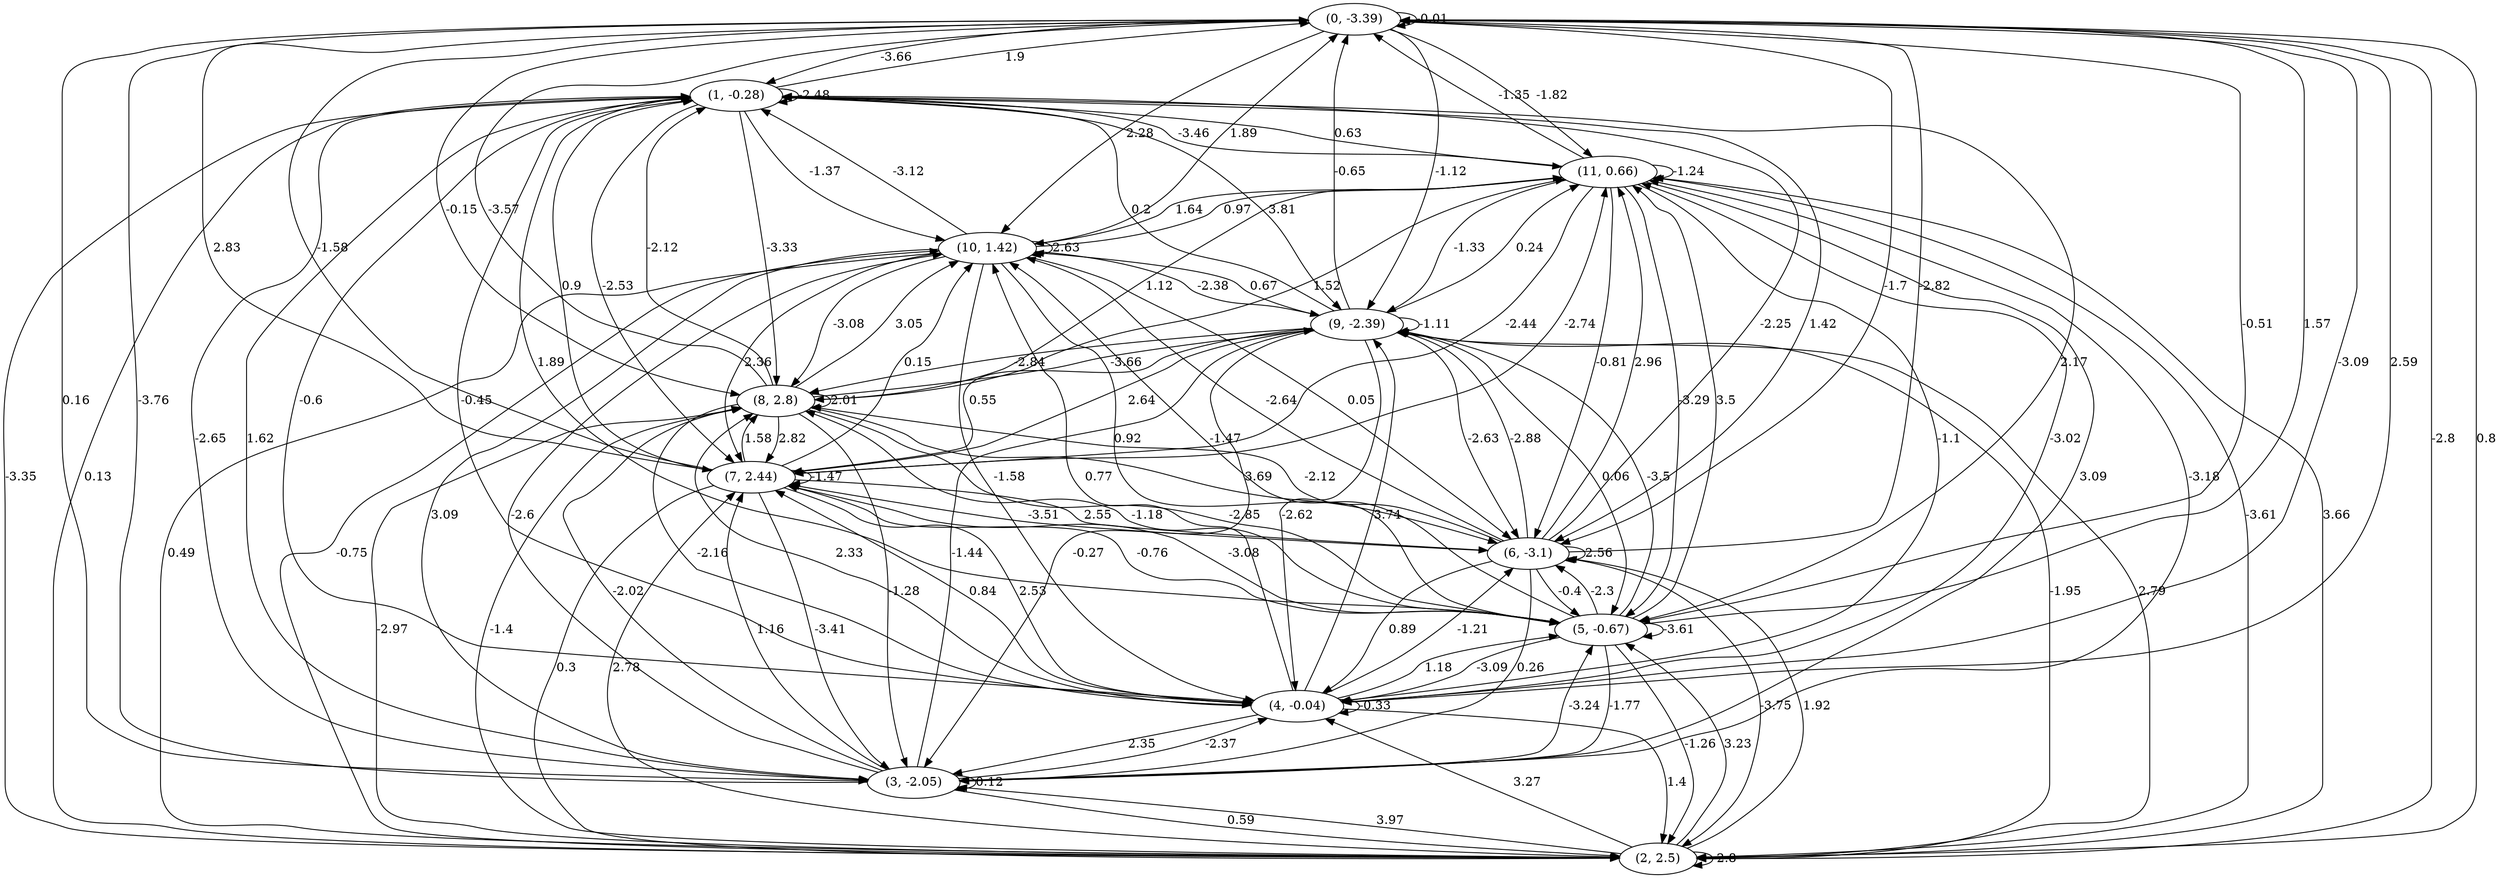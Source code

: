 digraph {
    0 [ label = "(0, -3.39)" ]
    1 [ label = "(1, -0.28)" ]
    2 [ label = "(2, 2.5)" ]
    3 [ label = "(3, -2.05)" ]
    4 [ label = "(4, -0.04)" ]
    5 [ label = "(5, -0.67)" ]
    6 [ label = "(6, -3.1)" ]
    7 [ label = "(7, 2.44)" ]
    8 [ label = "(8, 2.8)" ]
    9 [ label = "(9, -2.39)" ]
    10 [ label = "(10, 1.42)" ]
    11 [ label = "(11, 0.66)" ]
    0 -> 0 [ label = "-0.01" ]
    1 -> 1 [ label = "-2.48" ]
    2 -> 2 [ label = "-2.8" ]
    3 -> 3 [ label = "0.12" ]
    4 -> 4 [ label = "-0.33" ]
    5 -> 5 [ label = "-3.61" ]
    6 -> 6 [ label = "2.56" ]
    7 -> 7 [ label = "-1.47" ]
    8 -> 8 [ label = "2.01" ]
    9 -> 9 [ label = "-1.11" ]
    10 -> 10 [ label = "2.63" ]
    11 -> 11 [ label = "-1.24" ]
    1 -> 0 [ label = "1.9" ]
    2 -> 0 [ label = "0.8" ]
    3 -> 0 [ label = "-3.76" ]
    4 -> 0 [ label = "-3.09" ]
    5 -> 0 [ label = "1.57" ]
    6 -> 0 [ label = "-2.82" ]
    7 -> 0 [ label = "-1.58" ]
    8 -> 0 [ label = "-3.57" ]
    9 -> 0 [ label = "-0.65" ]
    10 -> 0 [ label = "1.89" ]
    11 -> 0 [ label = "-1.35" ]
    0 -> 1 [ label = "-3.66" ]
    2 -> 1 [ label = "0.13" ]
    3 -> 1 [ label = "-2.65" ]
    4 -> 1 [ label = "-0.45" ]
    5 -> 1 [ label = "1.89" ]
    6 -> 1 [ label = "-2.25" ]
    7 -> 1 [ label = "0.9" ]
    8 -> 1 [ label = "-2.12" ]
    9 -> 1 [ label = "0.2" ]
    10 -> 1 [ label = "-3.12" ]
    11 -> 1 [ label = "-3.46" ]
    0 -> 2 [ label = "-2.8" ]
    1 -> 2 [ label = "-3.35" ]
    3 -> 2 [ label = "0.59" ]
    4 -> 2 [ label = "1.4" ]
    5 -> 2 [ label = "-1.26" ]
    6 -> 2 [ label = "-3.75" ]
    7 -> 2 [ label = "0.3" ]
    8 -> 2 [ label = "-2.97" ]
    9 -> 2 [ label = "-1.95" ]
    10 -> 2 [ label = "0.49" ]
    11 -> 2 [ label = "-3.61" ]
    0 -> 3 [ label = "0.16" ]
    1 -> 3 [ label = "1.62" ]
    2 -> 3 [ label = "3.97" ]
    4 -> 3 [ label = "2.35" ]
    5 -> 3 [ label = "-1.77" ]
    6 -> 3 [ label = "0.26" ]
    7 -> 3 [ label = "-3.41" ]
    8 -> 3 [ label = "-1.28" ]
    9 -> 3 [ label = "-0.27" ]
    10 -> 3 [ label = "3.09" ]
    11 -> 3 [ label = "3.09" ]
    0 -> 4 [ label = "2.59" ]
    1 -> 4 [ label = "-0.6" ]
    2 -> 4 [ label = "3.27" ]
    3 -> 4 [ label = "-2.37" ]
    5 -> 4 [ label = "-3.09" ]
    6 -> 4 [ label = "0.89" ]
    7 -> 4 [ label = "2.53" ]
    8 -> 4 [ label = "-2.16" ]
    9 -> 4 [ label = "-2.62" ]
    10 -> 4 [ label = "-1.58" ]
    11 -> 4 [ label = "-1.1" ]
    0 -> 5 [ label = "-0.51" ]
    1 -> 5 [ label = "2.17" ]
    2 -> 5 [ label = "3.23" ]
    3 -> 5 [ label = "-3.24" ]
    4 -> 5 [ label = "1.18" ]
    6 -> 5 [ label = "-0.4" ]
    7 -> 5 [ label = "-3.08" ]
    8 -> 5 [ label = "-2.85" ]
    9 -> 5 [ label = "0.06" ]
    10 -> 5 [ label = "0.92" ]
    11 -> 5 [ label = "-3.29" ]
    0 -> 6 [ label = "-1.7" ]
    1 -> 6 [ label = "1.42" ]
    2 -> 6 [ label = "1.92" ]
    4 -> 6 [ label = "-1.21" ]
    5 -> 6 [ label = "-2.3" ]
    7 -> 6 [ label = "2.55" ]
    8 -> 6 [ label = "3.69" ]
    9 -> 6 [ label = "-2.63" ]
    10 -> 6 [ label = "0.05" ]
    11 -> 6 [ label = "-0.81" ]
    0 -> 7 [ label = "2.83" ]
    1 -> 7 [ label = "-2.53" ]
    2 -> 7 [ label = "2.78" ]
    3 -> 7 [ label = "1.16" ]
    4 -> 7 [ label = "0.84" ]
    5 -> 7 [ label = "-0.76" ]
    6 -> 7 [ label = "-3.51" ]
    8 -> 7 [ label = "2.82" ]
    9 -> 7 [ label = "0.55" ]
    10 -> 7 [ label = "2.36" ]
    11 -> 7 [ label = "-2.44" ]
    0 -> 8 [ label = "-0.15" ]
    1 -> 8 [ label = "-3.33" ]
    2 -> 8 [ label = "-1.4" ]
    3 -> 8 [ label = "-2.02" ]
    4 -> 8 [ label = "2.33" ]
    5 -> 8 [ label = "-1.18" ]
    6 -> 8 [ label = "-2.12" ]
    7 -> 8 [ label = "1.58" ]
    9 -> 8 [ label = "-2.84" ]
    10 -> 8 [ label = "-3.08" ]
    11 -> 8 [ label = "1.12" ]
    0 -> 9 [ label = "-1.12" ]
    1 -> 9 [ label = "3.81" ]
    2 -> 9 [ label = "2.79" ]
    3 -> 9 [ label = "-1.44" ]
    4 -> 9 [ label = "3.74" ]
    5 -> 9 [ label = "-3.5" ]
    6 -> 9 [ label = "-2.88" ]
    7 -> 9 [ label = "2.64" ]
    8 -> 9 [ label = "-3.66" ]
    10 -> 9 [ label = "-2.38" ]
    11 -> 9 [ label = "-1.33" ]
    0 -> 10 [ label = "2.28" ]
    1 -> 10 [ label = "-1.37" ]
    2 -> 10 [ label = "-0.75" ]
    3 -> 10 [ label = "-2.6" ]
    4 -> 10 [ label = "0.77" ]
    5 -> 10 [ label = "-1.47" ]
    6 -> 10 [ label = "-2.64" ]
    7 -> 10 [ label = "0.15" ]
    8 -> 10 [ label = "3.05" ]
    9 -> 10 [ label = "0.67" ]
    11 -> 10 [ label = "1.64" ]
    0 -> 11 [ label = "-1.82" ]
    1 -> 11 [ label = "0.63" ]
    2 -> 11 [ label = "3.66" ]
    3 -> 11 [ label = "-3.18" ]
    4 -> 11 [ label = "-3.02" ]
    5 -> 11 [ label = "3.5" ]
    6 -> 11 [ label = "2.96" ]
    7 -> 11 [ label = "-2.74" ]
    8 -> 11 [ label = "1.52" ]
    9 -> 11 [ label = "0.24" ]
    10 -> 11 [ label = "0.97" ]
}

